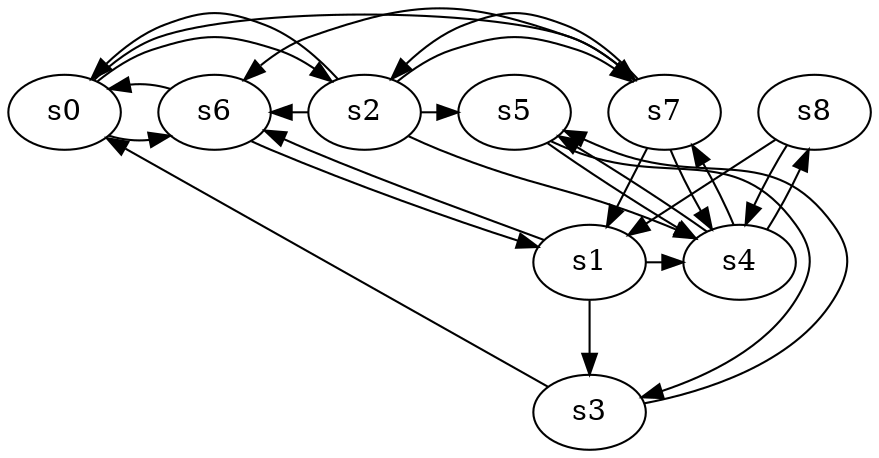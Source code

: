 digraph game_0835_complex_9 {
    s0 [name="s0", player=1];
    s1 [name="s1", player=0];
    s2 [name="s2", player=1, target=1];
    s3 [name="s3", player=1];
    s4 [name="s4", player=1, target=1];
    s5 [name="s5", player=0];
    s6 [name="s6", player=1];
    s7 [name="s7", player=1];
    s8 [name="s8", player=0];

    s0 -> s2 [constraint="time % 2 == 0 || time % 2 == 1"];
    s0 -> s6 [constraint="!(time % 5 == 4)"];
    s0 -> s7 [constraint="!(time % 2 == 1)"];
    s1 -> s3;
    s1 -> s4 [constraint="!(time % 2 == 1)"];
    s1 -> s6 [constraint="time % 5 == 0 || time % 2 == 1"];
    s2 -> s0 [constraint="!(time % 5 == 4)"];
    s2 -> s4 [constraint="time % 4 == 2 || time % 2 == 0"];
    s2 -> s5 [constraint="time % 4 == 0 || time % 5 == 2"];
    s2 -> s6 [constraint="time == 0 || time == 3 || time == 10 || time == 11"];
    s2 -> s7 [constraint="!(time % 3 == 1)"];
    s3 -> s0 [constraint="time == 0 || time == 8 || time == 11"];
    s3 -> s5 [constraint="!(time % 5 == 0)"];
    s4 -> s5 [constraint="time % 3 == 2"];
    s4 -> s7 [constraint="!(time % 5 == 4)"];
    s4 -> s8 [constraint="time % 4 == 3 && time % 3 == 0"];
    s5 -> s3 [constraint="!(time % 2 == 1)"];
    s5 -> s4 [constraint="time == 9 || time == 11 || time == 20"];
    s6 -> s0 [constraint="time == 14"];
    s6 -> s1 [constraint="time % 3 == 1 && time % 5 == 1"];
    s7 -> s1;
    s7 -> s2 [constraint="time % 3 == 2 || time % 2 == 0"];
    s7 -> s4;
    s7 -> s6 [constraint="time % 3 == 2"];
    s8 -> s1 [constraint="time % 4 == 3 && time % 4 == 3"];
    s8 -> s4 [constraint="time % 3 == 0 && time % 5 == 2"];
}
